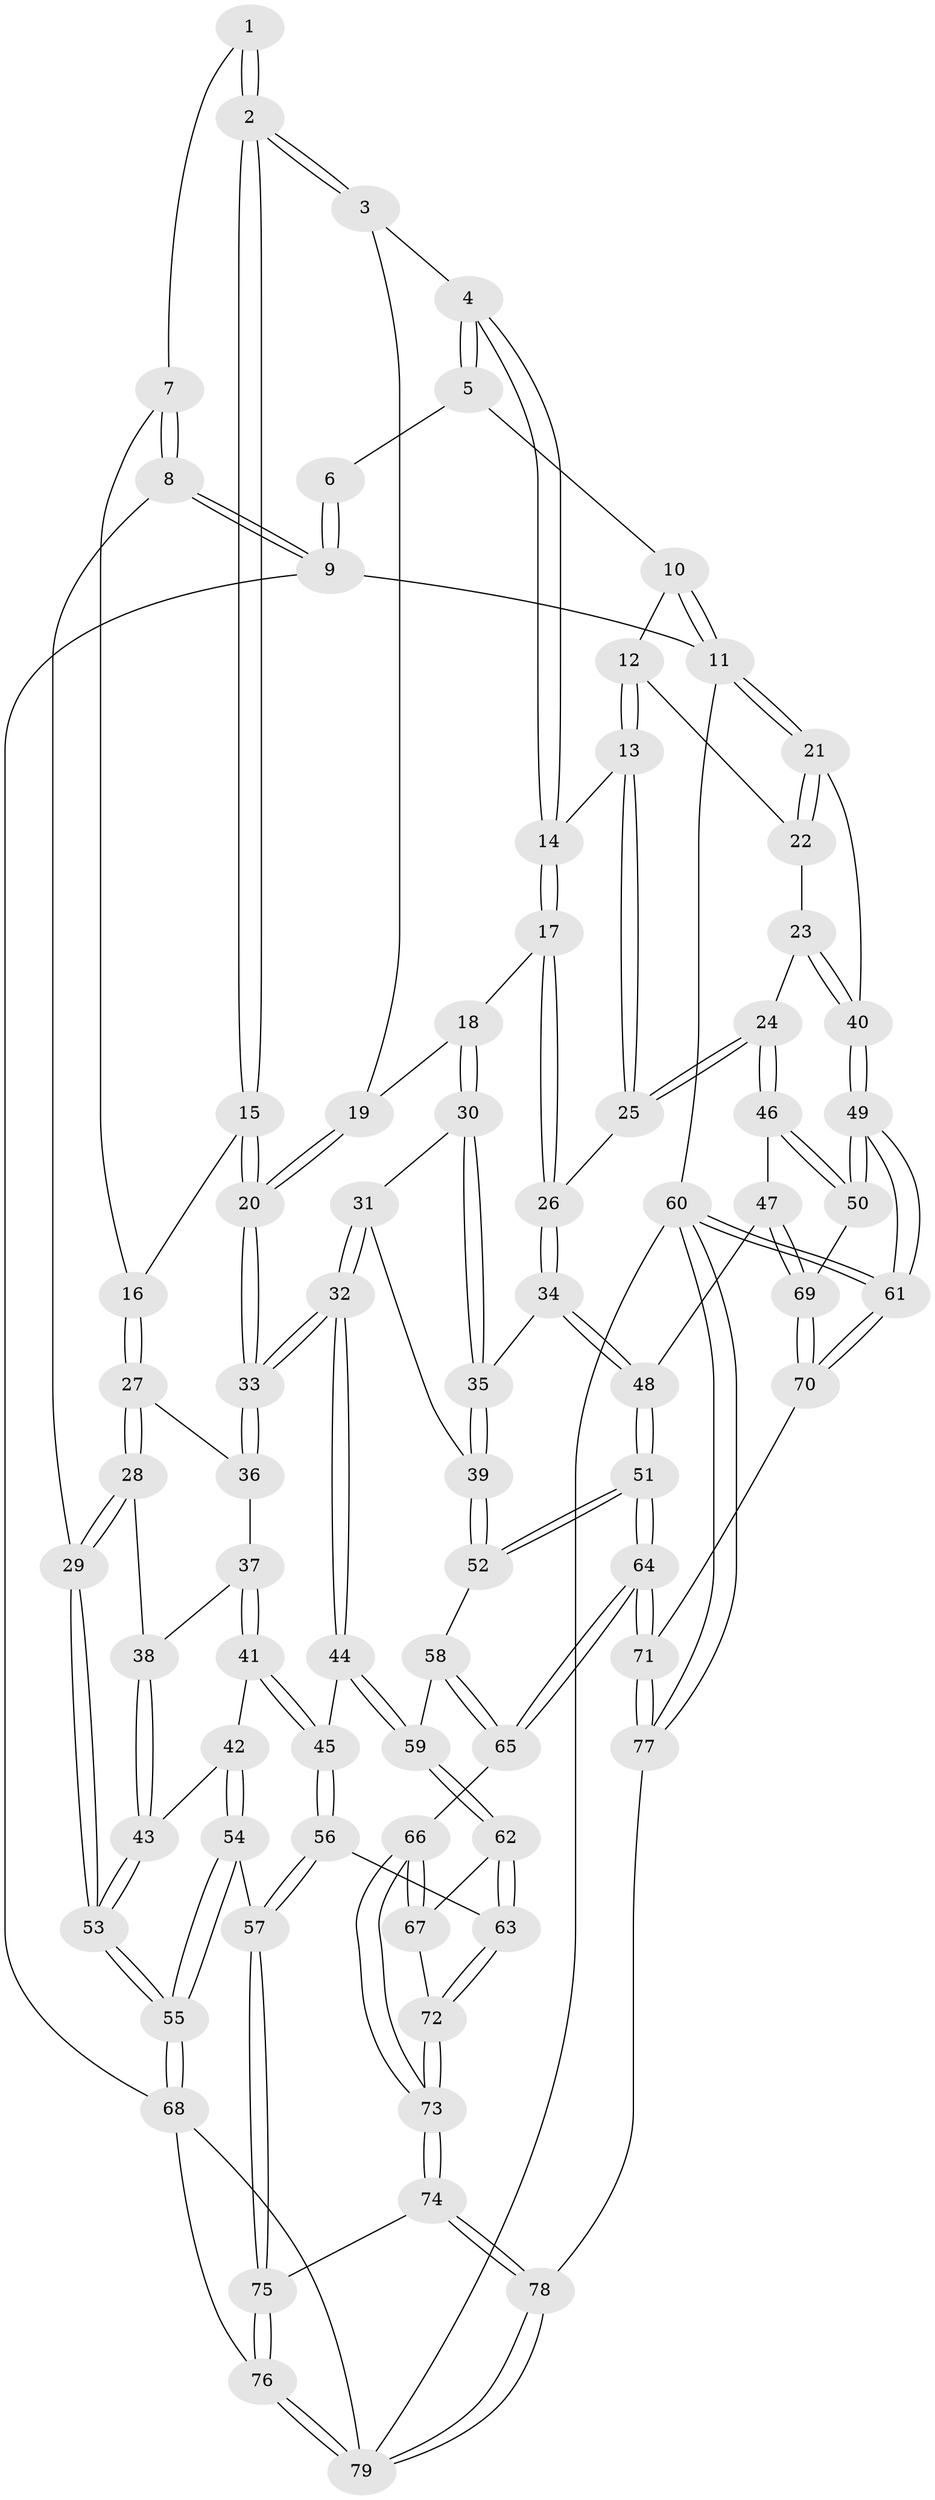 // Generated by graph-tools (version 1.1) at 2025/38/03/09/25 02:38:45]
// undirected, 79 vertices, 194 edges
graph export_dot {
graph [start="1"]
  node [color=gray90,style=filled];
  1 [pos="+0.19869956945839773+0"];
  2 [pos="+0.2688497871630527+0.10486362391373456"];
  3 [pos="+0.3186247923122121+0.09880721896835394"];
  4 [pos="+0.6193539920374236+0"];
  5 [pos="+0.6347664483794541+0"];
  6 [pos="+0.19793261012225102+0"];
  7 [pos="+0.05962411086807565+0.08443878653894277"];
  8 [pos="+0+0.1770047403843542"];
  9 [pos="+0+0"];
  10 [pos="+0.8745045144477454+0"];
  11 [pos="+1+0"];
  12 [pos="+0.8276894606486723+0.15600846365968152"];
  13 [pos="+0.7876597648460758+0.16460640631934867"];
  14 [pos="+0.616308526430917+0.05776424781435149"];
  15 [pos="+0.2588001004252473+0.14139005869652002"];
  16 [pos="+0.1459309039847178+0.1701750585668396"];
  17 [pos="+0.5929002753229358+0.09880811199246675"];
  18 [pos="+0.5778105251312262+0.11569858090432324"];
  19 [pos="+0.5262445378205339+0.11962735641081212"];
  20 [pos="+0.3005904249563548+0.2328320483406358"];
  21 [pos="+1+0"];
  22 [pos="+0.8310987284549108+0.15607694062777072"];
  23 [pos="+0.9340093480697449+0.2876740035266193"];
  24 [pos="+0.8707875604195285+0.33741103534538025"];
  25 [pos="+0.7792434170996226+0.29109731877867906"];
  26 [pos="+0.721328618937598+0.31716138413093853"];
  27 [pos="+0.0945889160903518+0.223645263951067"];
  28 [pos="+0+0.2546140516218721"];
  29 [pos="+0+0.2570761177124984"];
  30 [pos="+0.5531389623306884+0.1880873999165278"];
  31 [pos="+0.5060454862415364+0.24477365537667817"];
  32 [pos="+0.3354018801312271+0.33996493567115443"];
  33 [pos="+0.32221944712939393+0.31244319284629174"];
  34 [pos="+0.6912436351614725+0.35299142351391766"];
  35 [pos="+0.643056729994718+0.3500002461755132"];
  36 [pos="+0.12390217789841745+0.28543821480816356"];
  37 [pos="+0.11718274409679416+0.33481952981021224"];
  38 [pos="+0.06603123559006796+0.3311417030287849"];
  39 [pos="+0.5678900011913462+0.39346682578844017"];
  40 [pos="+1+0.21440167078695832"];
  41 [pos="+0.14016423838193895+0.39277254153097063"];
  42 [pos="+0.0839536772079564+0.411361724104544"];
  43 [pos="+0.06169430368037681+0.40167238292137875"];
  44 [pos="+0.33536728668450605+0.34059451292453613"];
  45 [pos="+0.15688766192675596+0.39922243137504837"];
  46 [pos="+0.8711878187832678+0.4413001326384475"];
  47 [pos="+0.7705819686753574+0.5003259728863205"];
  48 [pos="+0.7451045457017675+0.5012123203941716"];
  49 [pos="+1+0.5195363952142082"];
  50 [pos="+1+0.5200741243617635"];
  51 [pos="+0.6411091131216012+0.583786888609376"];
  52 [pos="+0.5633272641932953+0.39993771758413"];
  53 [pos="+0+0.3327022579964251"];
  54 [pos="+0.030028586433019807+0.5964009154903168"];
  55 [pos="+0+0.6502679536928377"];
  56 [pos="+0.1627815048990204+0.5782488806642114"];
  57 [pos="+0.1149148286687383+0.6015258119584639"];
  58 [pos="+0.426377614098481+0.4240794310266866"];
  59 [pos="+0.35917034901595735+0.39964651545490654"];
  60 [pos="+1+1"];
  61 [pos="+1+1"];
  62 [pos="+0.34527733867885946+0.4373404766013423"];
  63 [pos="+0.23128690927901552+0.5750602892513922"];
  64 [pos="+0.5966146844726014+0.6632502949909027"];
  65 [pos="+0.5841772058875692+0.6590405067174506"];
  66 [pos="+0.5234016569756761+0.6584589068331465"];
  67 [pos="+0.41320637897543855+0.6143763771449596"];
  68 [pos="+0+0.7225137655896572"];
  69 [pos="+0.8762708972892104+0.6387044253977758"];
  70 [pos="+0.8439430435348715+0.7719019600034472"];
  71 [pos="+0.6430477368830937+0.7716957729413785"];
  72 [pos="+0.29672035759214627+0.6468844141088164"];
  73 [pos="+0.30639503457643286+0.7848843468503252"];
  74 [pos="+0.2905443654294868+0.8265896871312309"];
  75 [pos="+0.19572169351104982+0.8257221974110956"];
  76 [pos="+0.11133485953606848+0.873874835461649"];
  77 [pos="+0.522367578362375+1"];
  78 [pos="+0.49163390321789996+1"];
  79 [pos="+0.1188586758194969+1"];
  1 -- 2;
  1 -- 2;
  1 -- 7;
  2 -- 3;
  2 -- 3;
  2 -- 15;
  2 -- 15;
  3 -- 4;
  3 -- 19;
  4 -- 5;
  4 -- 5;
  4 -- 14;
  4 -- 14;
  5 -- 6;
  5 -- 10;
  6 -- 9;
  6 -- 9;
  7 -- 8;
  7 -- 8;
  7 -- 16;
  8 -- 9;
  8 -- 9;
  8 -- 29;
  9 -- 11;
  9 -- 68;
  10 -- 11;
  10 -- 11;
  10 -- 12;
  11 -- 21;
  11 -- 21;
  11 -- 60;
  12 -- 13;
  12 -- 13;
  12 -- 22;
  13 -- 14;
  13 -- 25;
  13 -- 25;
  14 -- 17;
  14 -- 17;
  15 -- 16;
  15 -- 20;
  15 -- 20;
  16 -- 27;
  16 -- 27;
  17 -- 18;
  17 -- 26;
  17 -- 26;
  18 -- 19;
  18 -- 30;
  18 -- 30;
  19 -- 20;
  19 -- 20;
  20 -- 33;
  20 -- 33;
  21 -- 22;
  21 -- 22;
  21 -- 40;
  22 -- 23;
  23 -- 24;
  23 -- 40;
  23 -- 40;
  24 -- 25;
  24 -- 25;
  24 -- 46;
  24 -- 46;
  25 -- 26;
  26 -- 34;
  26 -- 34;
  27 -- 28;
  27 -- 28;
  27 -- 36;
  28 -- 29;
  28 -- 29;
  28 -- 38;
  29 -- 53;
  29 -- 53;
  30 -- 31;
  30 -- 35;
  30 -- 35;
  31 -- 32;
  31 -- 32;
  31 -- 39;
  32 -- 33;
  32 -- 33;
  32 -- 44;
  32 -- 44;
  33 -- 36;
  33 -- 36;
  34 -- 35;
  34 -- 48;
  34 -- 48;
  35 -- 39;
  35 -- 39;
  36 -- 37;
  37 -- 38;
  37 -- 41;
  37 -- 41;
  38 -- 43;
  38 -- 43;
  39 -- 52;
  39 -- 52;
  40 -- 49;
  40 -- 49;
  41 -- 42;
  41 -- 45;
  41 -- 45;
  42 -- 43;
  42 -- 54;
  42 -- 54;
  43 -- 53;
  43 -- 53;
  44 -- 45;
  44 -- 59;
  44 -- 59;
  45 -- 56;
  45 -- 56;
  46 -- 47;
  46 -- 50;
  46 -- 50;
  47 -- 48;
  47 -- 69;
  47 -- 69;
  48 -- 51;
  48 -- 51;
  49 -- 50;
  49 -- 50;
  49 -- 61;
  49 -- 61;
  50 -- 69;
  51 -- 52;
  51 -- 52;
  51 -- 64;
  51 -- 64;
  52 -- 58;
  53 -- 55;
  53 -- 55;
  54 -- 55;
  54 -- 55;
  54 -- 57;
  55 -- 68;
  55 -- 68;
  56 -- 57;
  56 -- 57;
  56 -- 63;
  57 -- 75;
  57 -- 75;
  58 -- 59;
  58 -- 65;
  58 -- 65;
  59 -- 62;
  59 -- 62;
  60 -- 61;
  60 -- 61;
  60 -- 77;
  60 -- 77;
  60 -- 79;
  61 -- 70;
  61 -- 70;
  62 -- 63;
  62 -- 63;
  62 -- 67;
  63 -- 72;
  63 -- 72;
  64 -- 65;
  64 -- 65;
  64 -- 71;
  64 -- 71;
  65 -- 66;
  66 -- 67;
  66 -- 67;
  66 -- 73;
  66 -- 73;
  67 -- 72;
  68 -- 76;
  68 -- 79;
  69 -- 70;
  69 -- 70;
  70 -- 71;
  71 -- 77;
  71 -- 77;
  72 -- 73;
  72 -- 73;
  73 -- 74;
  73 -- 74;
  74 -- 75;
  74 -- 78;
  74 -- 78;
  75 -- 76;
  75 -- 76;
  76 -- 79;
  76 -- 79;
  77 -- 78;
  78 -- 79;
  78 -- 79;
}
